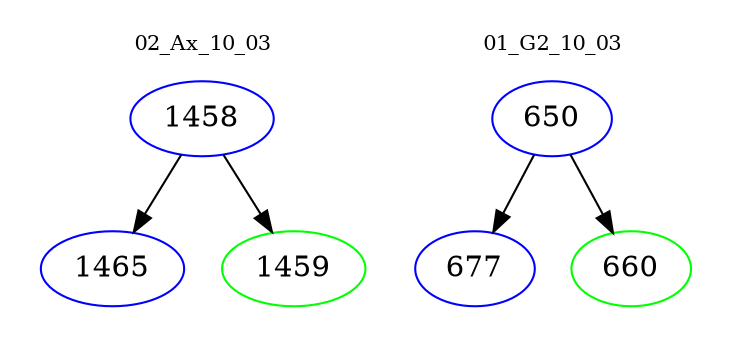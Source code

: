 digraph{
subgraph cluster_0 {
color = white
label = "02_Ax_10_03";
fontsize=10;
T0_1458 [label="1458", color="blue"]
T0_1458 -> T0_1465 [color="black"]
T0_1465 [label="1465", color="blue"]
T0_1458 -> T0_1459 [color="black"]
T0_1459 [label="1459", color="green"]
}
subgraph cluster_1 {
color = white
label = "01_G2_10_03";
fontsize=10;
T1_650 [label="650", color="blue"]
T1_650 -> T1_677 [color="black"]
T1_677 [label="677", color="blue"]
T1_650 -> T1_660 [color="black"]
T1_660 [label="660", color="green"]
}
}
